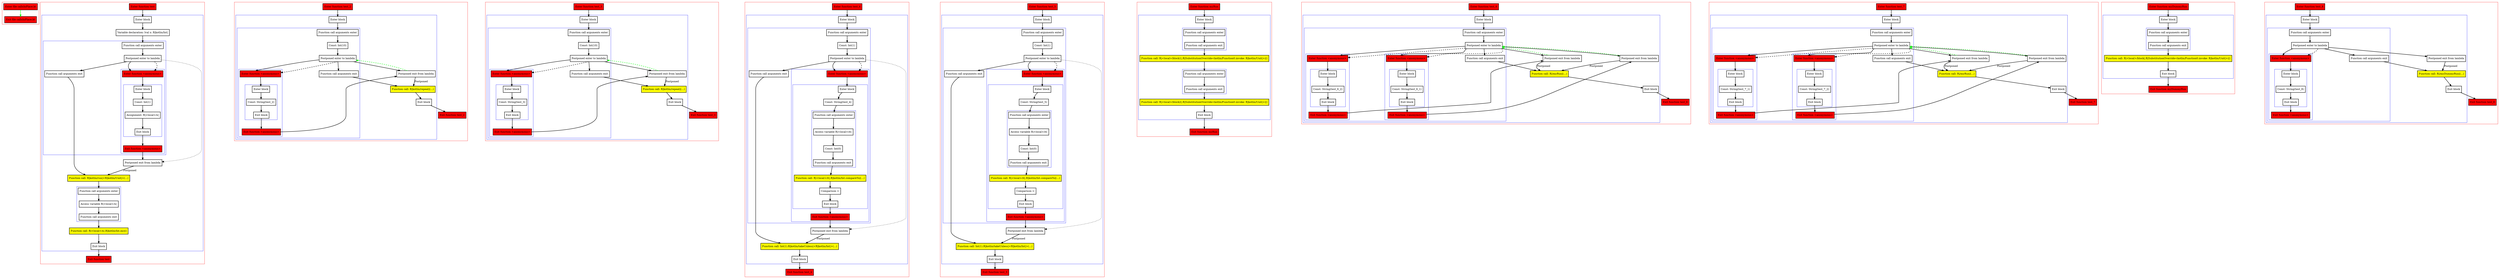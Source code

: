 digraph callsInPlace_kt {
    graph [nodesep=3]
    node [shape=box penwidth=2]
    edge [penwidth=2]

    subgraph cluster_0 {
        color=red
        0 [label="Enter file callsInPlace.kt" style="filled" fillcolor=red];
        1 [label="Exit file callsInPlace.kt" style="filled" fillcolor=red];
    }
    0 -> {1} [color=green];

    subgraph cluster_1 {
        color=red
        2 [label="Enter function test" style="filled" fillcolor=red];
        subgraph cluster_2 {
            color=blue
            3 [label="Enter block"];
            4 [label="Variable declaration: lval x: R|kotlin/Int|"];
            subgraph cluster_3 {
                color=blue
                5 [label="Function call arguments enter"];
                6 [label="Postponed enter to lambda"];
                subgraph cluster_4 {
                    color=blue
                    7 [label="Enter function <anonymous>" style="filled" fillcolor=red];
                    subgraph cluster_5 {
                        color=blue
                        8 [label="Enter block"];
                        9 [label="Const: Int(1)"];
                        10 [label="Assignment: R|<local>/x|"];
                        11 [label="Exit block"];
                    }
                    12 [label="Exit function <anonymous>" style="filled" fillcolor=red];
                }
                13 [label="Function call arguments exit"];
            }
            14 [label="Postponed exit from lambda"];
            15 [label="Function call: R|kotlin/run|<R|kotlin/Unit|>(...)" style="filled" fillcolor=yellow];
            subgraph cluster_6 {
                color=blue
                16 [label="Function call arguments enter"];
                17 [label="Access variable R|<local>/x|"];
                18 [label="Function call arguments exit"];
            }
            19 [label="Function call: R|<local>/x|.R|kotlin/Int.inc|()" style="filled" fillcolor=yellow];
            20 [label="Exit block"];
        }
        21 [label="Exit function test" style="filled" fillcolor=red];
    }
    2 -> {3};
    3 -> {4};
    4 -> {5};
    5 -> {6};
    6 -> {7 13};
    6 -> {14} [style=dotted];
    6 -> {7} [style=dashed];
    7 -> {8};
    8 -> {9};
    9 -> {10};
    10 -> {11};
    11 -> {12};
    12 -> {14};
    13 -> {15};
    14 -> {15} [label="Postponed"];
    15 -> {16};
    16 -> {17};
    17 -> {18};
    18 -> {19};
    19 -> {20};
    20 -> {21};

    subgraph cluster_7 {
        color=red
        22 [label="Enter function test_2" style="filled" fillcolor=red];
        subgraph cluster_8 {
            color=blue
            23 [label="Enter block"];
            subgraph cluster_9 {
                color=blue
                24 [label="Function call arguments enter"];
                25 [label="Const: Int(10)"];
                26 [label="Postponed enter to lambda"];
                subgraph cluster_10 {
                    color=blue
                    27 [label="Enter function <anonymous>" style="filled" fillcolor=red];
                    subgraph cluster_11 {
                        color=blue
                        28 [label="Enter block"];
                        29 [label="Const: String(test_2)"];
                        30 [label="Exit block"];
                    }
                    31 [label="Exit function <anonymous>" style="filled" fillcolor=red];
                }
                32 [label="Function call arguments exit"];
            }
            33 [label="Postponed exit from lambda"];
            34 [label="Function call: R|kotlin/repeat|(...)" style="filled" fillcolor=yellow];
            35 [label="Exit block"];
        }
        36 [label="Exit function test_2" style="filled" fillcolor=red];
    }
    22 -> {23};
    23 -> {24};
    24 -> {25};
    25 -> {26};
    26 -> {27 32 33};
    26 -> {27} [style=dashed];
    27 -> {28};
    28 -> {29};
    29 -> {30};
    30 -> {31};
    31 -> {33};
    32 -> {34};
    33 -> {26} [color=green style=dashed];
    33 -> {34} [label="Postponed"];
    34 -> {35};
    35 -> {36};

    subgraph cluster_12 {
        color=red
        37 [label="Enter function test_3" style="filled" fillcolor=red];
        subgraph cluster_13 {
            color=blue
            38 [label="Enter block"];
            subgraph cluster_14 {
                color=blue
                39 [label="Function call arguments enter"];
                40 [label="Const: Int(10)"];
                41 [label="Postponed enter to lambda"];
                subgraph cluster_15 {
                    color=blue
                    42 [label="Enter function <anonymous>" style="filled" fillcolor=red];
                    subgraph cluster_16 {
                        color=blue
                        43 [label="Enter block"];
                        44 [label="Const: String(test_3)"];
                        45 [label="Exit block"];
                    }
                    46 [label="Exit function <anonymous>" style="filled" fillcolor=red];
                }
                47 [label="Function call arguments exit"];
            }
            48 [label="Postponed exit from lambda"];
            49 [label="Function call: R|kotlin/repeat|(...)" style="filled" fillcolor=yellow];
            50 [label="Exit block"];
        }
        51 [label="Exit function test_3" style="filled" fillcolor=red];
    }
    37 -> {38};
    38 -> {39};
    39 -> {40};
    40 -> {41};
    41 -> {42 47 48};
    41 -> {42} [style=dashed];
    42 -> {43};
    43 -> {44};
    44 -> {45};
    45 -> {46};
    46 -> {48};
    47 -> {49};
    48 -> {41} [color=green style=dashed];
    48 -> {49} [label="Postponed"];
    49 -> {50};
    50 -> {51};

    subgraph cluster_17 {
        color=red
        52 [label="Enter function test_4" style="filled" fillcolor=red];
        subgraph cluster_18 {
            color=blue
            53 [label="Enter block"];
            subgraph cluster_19 {
                color=blue
                54 [label="Function call arguments enter"];
                55 [label="Const: Int(1)"];
                56 [label="Postponed enter to lambda"];
                subgraph cluster_20 {
                    color=blue
                    57 [label="Enter function <anonymous>" style="filled" fillcolor=red];
                    subgraph cluster_21 {
                        color=blue
                        58 [label="Enter block"];
                        59 [label="Const: String(test_4)"];
                        subgraph cluster_22 {
                            color=blue
                            60 [label="Function call arguments enter"];
                            61 [label="Access variable R|<local>/it|"];
                            62 [label="Const: Int(0)"];
                            63 [label="Function call arguments exit"];
                        }
                        64 [label="Function call: R|<local>/it|.R|kotlin/Int.compareTo|(...)" style="filled" fillcolor=yellow];
                        65 [label="Comparison >"];
                        66 [label="Exit block"];
                    }
                    67 [label="Exit function <anonymous>" style="filled" fillcolor=red];
                }
                68 [label="Function call arguments exit"];
            }
            69 [label="Postponed exit from lambda"];
            70 [label="Function call: Int(1).R|kotlin/takeUnless|<R|kotlin/Int|>(...)" style="filled" fillcolor=yellow];
            71 [label="Exit block"];
        }
        72 [label="Exit function test_4" style="filled" fillcolor=red];
    }
    52 -> {53};
    53 -> {54};
    54 -> {55};
    55 -> {56};
    56 -> {57 68};
    56 -> {69} [style=dotted];
    56 -> {57} [style=dashed];
    57 -> {58};
    58 -> {59};
    59 -> {60};
    60 -> {61};
    61 -> {62};
    62 -> {63};
    63 -> {64};
    64 -> {65};
    65 -> {66};
    66 -> {67};
    67 -> {69};
    68 -> {70};
    69 -> {70} [label="Postponed"];
    70 -> {71};
    71 -> {72};

    subgraph cluster_23 {
        color=red
        73 [label="Enter function test_5" style="filled" fillcolor=red];
        subgraph cluster_24 {
            color=blue
            74 [label="Enter block"];
            subgraph cluster_25 {
                color=blue
                75 [label="Function call arguments enter"];
                76 [label="Const: Int(1)"];
                77 [label="Postponed enter to lambda"];
                subgraph cluster_26 {
                    color=blue
                    78 [label="Enter function <anonymous>" style="filled" fillcolor=red];
                    subgraph cluster_27 {
                        color=blue
                        79 [label="Enter block"];
                        80 [label="Const: String(test_5)"];
                        subgraph cluster_28 {
                            color=blue
                            81 [label="Function call arguments enter"];
                            82 [label="Access variable R|<local>/it|"];
                            83 [label="Const: Int(0)"];
                            84 [label="Function call arguments exit"];
                        }
                        85 [label="Function call: R|<local>/it|.R|kotlin/Int.compareTo|(...)" style="filled" fillcolor=yellow];
                        86 [label="Comparison >"];
                        87 [label="Exit block"];
                    }
                    88 [label="Exit function <anonymous>" style="filled" fillcolor=red];
                }
                89 [label="Function call arguments exit"];
            }
            90 [label="Postponed exit from lambda"];
            91 [label="Function call: Int(1).R|kotlin/takeUnless|<R|kotlin/Int|>(...)" style="filled" fillcolor=yellow];
            92 [label="Exit block"];
        }
        93 [label="Exit function test_5" style="filled" fillcolor=red];
    }
    73 -> {74};
    74 -> {75};
    75 -> {76};
    76 -> {77};
    77 -> {78 89};
    77 -> {90} [style=dotted];
    77 -> {78} [style=dashed];
    78 -> {79};
    79 -> {80};
    80 -> {81};
    81 -> {82};
    82 -> {83};
    83 -> {84};
    84 -> {85};
    85 -> {86};
    86 -> {87};
    87 -> {88};
    88 -> {90};
    89 -> {91};
    90 -> {91} [label="Postponed"];
    91 -> {92};
    92 -> {93};

    subgraph cluster_29 {
        color=red
        94 [label="Enter function myRun" style="filled" fillcolor=red];
        subgraph cluster_30 {
            color=blue
            95 [label="Enter block"];
            subgraph cluster_31 {
                color=blue
                96 [label="Function call arguments enter"];
                97 [label="Function call arguments exit"];
            }
            98 [label="Function call: R|<local>/block1|.R|SubstitutionOverride<kotlin/Function0.invoke: R|kotlin/Unit|>|()" style="filled" fillcolor=yellow];
            subgraph cluster_32 {
                color=blue
                99 [label="Function call arguments enter"];
                100 [label="Function call arguments exit"];
            }
            101 [label="Function call: R|<local>/block2|.R|SubstitutionOverride<kotlin/Function0.invoke: R|kotlin/Unit|>|()" style="filled" fillcolor=yellow];
            102 [label="Exit block"];
        }
        103 [label="Exit function myRun" style="filled" fillcolor=red];
    }
    94 -> {95};
    95 -> {96};
    96 -> {97};
    97 -> {98};
    98 -> {99};
    99 -> {100};
    100 -> {101};
    101 -> {102};
    102 -> {103};

    subgraph cluster_33 {
        color=red
        104 [label="Enter function test_6" style="filled" fillcolor=red];
        subgraph cluster_34 {
            color=blue
            105 [label="Enter block"];
            subgraph cluster_35 {
                color=blue
                106 [label="Function call arguments enter"];
                107 [label="Postponed enter to lambda"];
                subgraph cluster_36 {
                    color=blue
                    108 [label="Enter function <anonymous>" style="filled" fillcolor=red];
                    subgraph cluster_37 {
                        color=blue
                        109 [label="Enter block"];
                        110 [label="Const: String(test_6_2)"];
                        111 [label="Exit block"];
                    }
                    112 [label="Exit function <anonymous>" style="filled" fillcolor=red];
                }
                subgraph cluster_38 {
                    color=blue
                    113 [label="Enter function <anonymous>" style="filled" fillcolor=red];
                    subgraph cluster_39 {
                        color=blue
                        114 [label="Enter block"];
                        115 [label="Const: String(test_6_1)"];
                        116 [label="Exit block"];
                    }
                    117 [label="Exit function <anonymous>" style="filled" fillcolor=red];
                }
                118 [label="Function call arguments exit"];
            }
            119 [label="Postponed exit from lambda"];
            120 [label="Postponed exit from lambda"];
            121 [label="Function call: R|/myRun|(...)" style="filled" fillcolor=yellow];
            122 [label="Exit block"];
        }
        123 [label="Exit function test_6" style="filled" fillcolor=red];
    }
    104 -> {105};
    105 -> {106};
    106 -> {107};
    107 -> {108 113 118 119 120};
    107 -> {108 113} [style=dashed];
    108 -> {109};
    109 -> {110};
    110 -> {111};
    111 -> {112};
    112 -> {119};
    113 -> {114};
    114 -> {115};
    115 -> {116};
    116 -> {117};
    117 -> {120};
    118 -> {121};
    119 -> {107} [color=green style=dashed];
    119 -> {121} [label="Postponed"];
    120 -> {107} [color=green style=dashed];
    120 -> {121} [label="Postponed"];
    121 -> {122};
    122 -> {123};

    subgraph cluster_40 {
        color=red
        124 [label="Enter function test_7" style="filled" fillcolor=red];
        subgraph cluster_41 {
            color=blue
            125 [label="Enter block"];
            subgraph cluster_42 {
                color=blue
                126 [label="Function call arguments enter"];
                127 [label="Postponed enter to lambda"];
                subgraph cluster_43 {
                    color=blue
                    128 [label="Enter function <anonymous>" style="filled" fillcolor=red];
                    subgraph cluster_44 {
                        color=blue
                        129 [label="Enter block"];
                        130 [label="Const: String(test_7_1)"];
                        131 [label="Exit block"];
                    }
                    132 [label="Exit function <anonymous>" style="filled" fillcolor=red];
                }
                subgraph cluster_45 {
                    color=blue
                    133 [label="Enter function <anonymous>" style="filled" fillcolor=red];
                    subgraph cluster_46 {
                        color=blue
                        134 [label="Enter block"];
                        135 [label="Const: String(test_7_2)"];
                        136 [label="Exit block"];
                    }
                    137 [label="Exit function <anonymous>" style="filled" fillcolor=red];
                }
                138 [label="Function call arguments exit"];
            }
            139 [label="Postponed exit from lambda"];
            140 [label="Postponed exit from lambda"];
            141 [label="Function call: R|/myRun|(...)" style="filled" fillcolor=yellow];
            142 [label="Exit block"];
        }
        143 [label="Exit function test_7" style="filled" fillcolor=red];
    }
    124 -> {125};
    125 -> {126};
    126 -> {127};
    127 -> {128 133 138 139 140};
    127 -> {128 133} [style=dashed];
    128 -> {129};
    129 -> {130};
    130 -> {131};
    131 -> {132};
    132 -> {139};
    133 -> {134};
    134 -> {135};
    135 -> {136};
    136 -> {137};
    137 -> {140};
    138 -> {141};
    139 -> {127} [color=green style=dashed];
    139 -> {141} [label="Postponed"];
    140 -> {127} [color=green style=dashed];
    140 -> {141} [label="Postponed"];
    141 -> {142};
    142 -> {143};

    subgraph cluster_47 {
        color=red
        144 [label="Enter function myDummyRun" style="filled" fillcolor=red];
        subgraph cluster_48 {
            color=blue
            145 [label="Enter block"];
            subgraph cluster_49 {
                color=blue
                146 [label="Function call arguments enter"];
                147 [label="Function call arguments exit"];
            }
            148 [label="Function call: R|<local>/block|.R|SubstitutionOverride<kotlin/Function0.invoke: R|kotlin/Unit|>|()" style="filled" fillcolor=yellow];
            149 [label="Exit block"];
        }
        150 [label="Exit function myDummyRun" style="filled" fillcolor=red];
    }
    144 -> {145};
    145 -> {146};
    146 -> {147};
    147 -> {148};
    148 -> {149};
    149 -> {150};

    subgraph cluster_50 {
        color=red
        151 [label="Enter function test_8" style="filled" fillcolor=red];
        subgraph cluster_51 {
            color=blue
            152 [label="Enter block"];
            subgraph cluster_52 {
                color=blue
                153 [label="Function call arguments enter"];
                154 [label="Postponed enter to lambda"];
                subgraph cluster_53 {
                    color=blue
                    155 [label="Enter function <anonymous>" style="filled" fillcolor=red];
                    subgraph cluster_54 {
                        color=blue
                        156 [label="Enter block"];
                        157 [label="Const: String(test_8)"];
                        158 [label="Exit block"];
                    }
                    159 [label="Exit function <anonymous>" style="filled" fillcolor=red];
                }
                160 [label="Function call arguments exit"];
            }
            161 [label="Postponed exit from lambda"];
            162 [label="Function call: R|/myDummyRun|(...)" style="filled" fillcolor=yellow];
            163 [label="Exit block"];
        }
        164 [label="Exit function test_8" style="filled" fillcolor=red];
    }
    151 -> {152};
    152 -> {153};
    153 -> {154};
    154 -> {155 160 161};
    154 -> {155} [style=dashed];
    155 -> {156};
    156 -> {157};
    157 -> {158};
    158 -> {159};
    160 -> {162};
    161 -> {162} [label="Postponed"];
    162 -> {163};
    163 -> {164};

}
